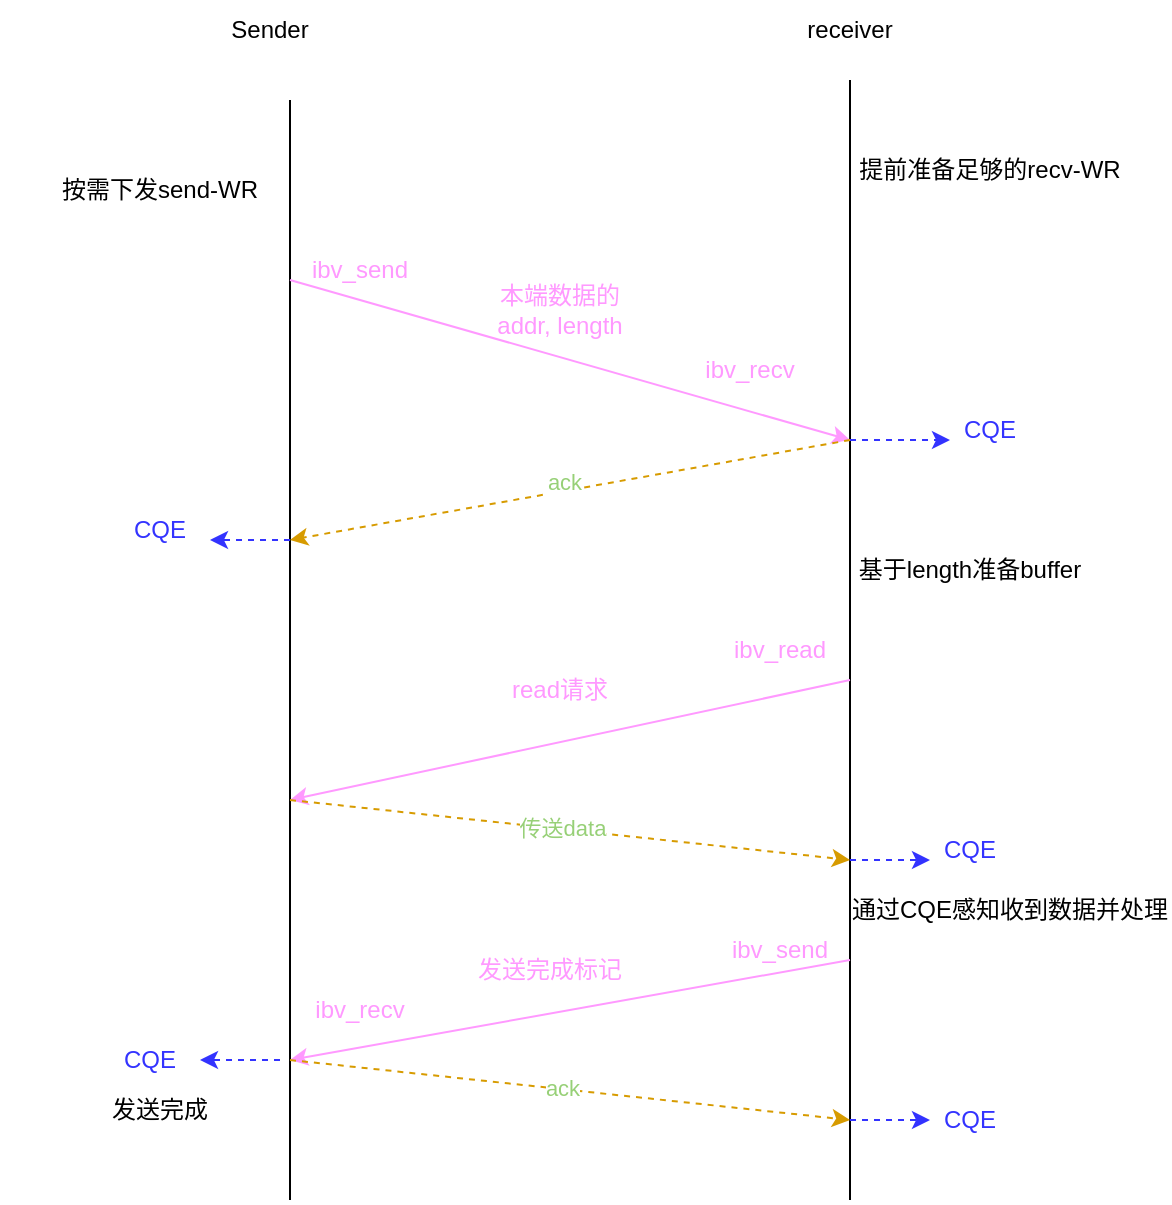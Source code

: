<mxfile version="26.2.12">
  <diagram name="第 1 页" id="kZp7LIrv8hrEPFCoRusW">
    <mxGraphModel dx="1074" dy="668" grid="1" gridSize="10" guides="1" tooltips="1" connect="1" arrows="1" fold="1" page="1" pageScale="1" pageWidth="827" pageHeight="1169" math="0" shadow="0">
      <root>
        <mxCell id="0" />
        <mxCell id="1" parent="0" />
        <mxCell id="ifOpX1Gcw8OjCseSdZbO-2" value="" style="endArrow=none;html=1;rounded=0;" edge="1" parent="1">
          <mxGeometry width="50" height="50" relative="1" as="geometry">
            <mxPoint x="200" y="640" as="sourcePoint" />
            <mxPoint x="200" y="90" as="targetPoint" />
          </mxGeometry>
        </mxCell>
        <mxCell id="ifOpX1Gcw8OjCseSdZbO-3" value="" style="endArrow=none;html=1;rounded=0;" edge="1" parent="1">
          <mxGeometry width="50" height="50" relative="1" as="geometry">
            <mxPoint x="480" y="640" as="sourcePoint" />
            <mxPoint x="480" y="80" as="targetPoint" />
          </mxGeometry>
        </mxCell>
        <mxCell id="ifOpX1Gcw8OjCseSdZbO-4" value="Sender" style="text;html=1;align=center;verticalAlign=middle;whiteSpace=wrap;rounded=0;" vertex="1" parent="1">
          <mxGeometry x="160" y="40" width="60" height="30" as="geometry" />
        </mxCell>
        <mxCell id="ifOpX1Gcw8OjCseSdZbO-6" value="receiver" style="text;html=1;align=center;verticalAlign=middle;whiteSpace=wrap;rounded=0;" vertex="1" parent="1">
          <mxGeometry x="450" y="40" width="60" height="30" as="geometry" />
        </mxCell>
        <mxCell id="ifOpX1Gcw8OjCseSdZbO-7" value="按需下发send-WR" style="text;html=1;align=center;verticalAlign=middle;whiteSpace=wrap;rounded=0;" vertex="1" parent="1">
          <mxGeometry x="80" y="120" width="110" height="30" as="geometry" />
        </mxCell>
        <mxCell id="ifOpX1Gcw8OjCseSdZbO-8" value="提前准备足够的recv-WR" style="text;html=1;align=center;verticalAlign=middle;whiteSpace=wrap;rounded=0;" vertex="1" parent="1">
          <mxGeometry x="470" y="110" width="160" height="30" as="geometry" />
        </mxCell>
        <mxCell id="ifOpX1Gcw8OjCseSdZbO-9" value="" style="endArrow=classic;html=1;rounded=0;strokeColor=#FF99FF;" edge="1" parent="1">
          <mxGeometry width="50" height="50" relative="1" as="geometry">
            <mxPoint x="200" y="180" as="sourcePoint" />
            <mxPoint x="480" y="260" as="targetPoint" />
          </mxGeometry>
        </mxCell>
        <mxCell id="ifOpX1Gcw8OjCseSdZbO-10" value="&lt;font style=&quot;color: rgb(255, 153, 255);&quot;&gt;ibv_send&lt;/font&gt;" style="text;html=1;align=center;verticalAlign=middle;whiteSpace=wrap;rounded=0;" vertex="1" parent="1">
          <mxGeometry x="180" y="160" width="110" height="30" as="geometry" />
        </mxCell>
        <mxCell id="ifOpX1Gcw8OjCseSdZbO-11" value="&lt;font color=&quot;#ff99ff&quot;&gt;本端数据的addr, length&lt;/font&gt;" style="text;html=1;align=center;verticalAlign=middle;whiteSpace=wrap;rounded=0;" vertex="1" parent="1">
          <mxGeometry x="295" y="180" width="80" height="30" as="geometry" />
        </mxCell>
        <mxCell id="ifOpX1Gcw8OjCseSdZbO-12" value="&lt;font style=&quot;color: rgb(255, 153, 255);&quot;&gt;ibv_recv&lt;/font&gt;" style="text;html=1;align=center;verticalAlign=middle;whiteSpace=wrap;rounded=0;" vertex="1" parent="1">
          <mxGeometry x="400" y="210" width="60" height="30" as="geometry" />
        </mxCell>
        <mxCell id="ifOpX1Gcw8OjCseSdZbO-13" value="" style="endArrow=classic;html=1;rounded=0;dashed=1;fillColor=#ffe6cc;strokeColor=#d79b00;" edge="1" parent="1">
          <mxGeometry width="50" height="50" relative="1" as="geometry">
            <mxPoint x="480" y="260" as="sourcePoint" />
            <mxPoint x="200" y="310" as="targetPoint" />
          </mxGeometry>
        </mxCell>
        <mxCell id="ifOpX1Gcw8OjCseSdZbO-32" value="&lt;font style=&quot;color: rgb(151, 208, 119);&quot;&gt;ack&lt;/font&gt;" style="edgeLabel;html=1;align=center;verticalAlign=middle;resizable=0;points=[];" vertex="1" connectable="0" parent="ifOpX1Gcw8OjCseSdZbO-13">
          <mxGeometry x="0.015" y="-5" relative="1" as="geometry">
            <mxPoint as="offset" />
          </mxGeometry>
        </mxCell>
        <mxCell id="ifOpX1Gcw8OjCseSdZbO-14" value="" style="endArrow=classic;html=1;rounded=0;dashed=1;fillColor=#e1d5e7;strokeColor=#3333FF;" edge="1" parent="1">
          <mxGeometry width="50" height="50" relative="1" as="geometry">
            <mxPoint x="480" y="260" as="sourcePoint" />
            <mxPoint x="530" y="260" as="targetPoint" />
          </mxGeometry>
        </mxCell>
        <mxCell id="ifOpX1Gcw8OjCseSdZbO-15" value="&lt;font style=&quot;color: rgb(51, 51, 255);&quot;&gt;CQE&lt;/font&gt;" style="text;html=1;align=center;verticalAlign=middle;whiteSpace=wrap;rounded=0;" vertex="1" parent="1">
          <mxGeometry x="530" y="240" width="40" height="30" as="geometry" />
        </mxCell>
        <mxCell id="ifOpX1Gcw8OjCseSdZbO-16" value="" style="endArrow=classic;html=1;rounded=0;dashed=1;fillColor=#e1d5e7;strokeColor=#3333FF;" edge="1" parent="1">
          <mxGeometry width="50" height="50" relative="1" as="geometry">
            <mxPoint x="200" y="310" as="sourcePoint" />
            <mxPoint x="160" y="310" as="targetPoint" />
          </mxGeometry>
        </mxCell>
        <mxCell id="ifOpX1Gcw8OjCseSdZbO-17" value="&lt;font style=&quot;color: rgb(51, 51, 255);&quot;&gt;CQE&lt;/font&gt;" style="text;html=1;align=center;verticalAlign=middle;whiteSpace=wrap;rounded=0;" vertex="1" parent="1">
          <mxGeometry x="115" y="290" width="40" height="30" as="geometry" />
        </mxCell>
        <mxCell id="ifOpX1Gcw8OjCseSdZbO-20" value="基于length准备buffer" style="text;html=1;align=center;verticalAlign=middle;whiteSpace=wrap;rounded=0;" vertex="1" parent="1">
          <mxGeometry x="460" y="310" width="160" height="30" as="geometry" />
        </mxCell>
        <mxCell id="ifOpX1Gcw8OjCseSdZbO-21" value="" style="endArrow=classic;html=1;rounded=0;strokeColor=#FF99FF;" edge="1" parent="1">
          <mxGeometry width="50" height="50" relative="1" as="geometry">
            <mxPoint x="480" y="380" as="sourcePoint" />
            <mxPoint x="200" y="440" as="targetPoint" />
          </mxGeometry>
        </mxCell>
        <mxCell id="ifOpX1Gcw8OjCseSdZbO-22" value="&lt;font style=&quot;color: rgb(255, 153, 255);&quot;&gt;ibv_read&lt;/font&gt;" style="text;html=1;align=center;verticalAlign=middle;whiteSpace=wrap;rounded=0;" vertex="1" parent="1">
          <mxGeometry x="390" y="350" width="110" height="30" as="geometry" />
        </mxCell>
        <mxCell id="ifOpX1Gcw8OjCseSdZbO-24" style="edgeStyle=orthogonalEdgeStyle;rounded=0;orthogonalLoop=1;jettySize=auto;html=1;exitX=0.5;exitY=1;exitDx=0;exitDy=0;" edge="1" parent="1" source="ifOpX1Gcw8OjCseSdZbO-11" target="ifOpX1Gcw8OjCseSdZbO-11">
          <mxGeometry relative="1" as="geometry" />
        </mxCell>
        <mxCell id="ifOpX1Gcw8OjCseSdZbO-25" value="&lt;font color=&quot;#ff99ff&quot;&gt;read请求&lt;/font&gt;" style="text;html=1;align=center;verticalAlign=middle;whiteSpace=wrap;rounded=0;" vertex="1" parent="1">
          <mxGeometry x="280" y="370" width="110" height="30" as="geometry" />
        </mxCell>
        <mxCell id="ifOpX1Gcw8OjCseSdZbO-26" value="" style="endArrow=classic;html=1;rounded=0;dashed=1;fillColor=#ffe6cc;strokeColor=#d79b00;" edge="1" parent="1">
          <mxGeometry width="50" height="50" relative="1" as="geometry">
            <mxPoint x="200" y="440" as="sourcePoint" />
            <mxPoint x="480" y="470" as="targetPoint" />
          </mxGeometry>
        </mxCell>
        <mxCell id="ifOpX1Gcw8OjCseSdZbO-33" value="&lt;font style=&quot;color: rgb(151, 208, 119);&quot;&gt;传送data&lt;/font&gt;" style="edgeLabel;html=1;align=center;verticalAlign=middle;resizable=0;points=[];" vertex="1" connectable="0" parent="ifOpX1Gcw8OjCseSdZbO-26">
          <mxGeometry x="-0.029" y="1" relative="1" as="geometry">
            <mxPoint as="offset" />
          </mxGeometry>
        </mxCell>
        <mxCell id="ifOpX1Gcw8OjCseSdZbO-28" value="" style="endArrow=classic;html=1;rounded=0;dashed=1;fillColor=#e1d5e7;strokeColor=#3333FF;" edge="1" parent="1">
          <mxGeometry width="50" height="50" relative="1" as="geometry">
            <mxPoint x="480" y="470" as="sourcePoint" />
            <mxPoint x="520" y="470" as="targetPoint" />
          </mxGeometry>
        </mxCell>
        <mxCell id="ifOpX1Gcw8OjCseSdZbO-29" value="&lt;font style=&quot;color: rgb(51, 51, 255);&quot;&gt;CQE&lt;/font&gt;" style="text;html=1;align=center;verticalAlign=middle;whiteSpace=wrap;rounded=0;" vertex="1" parent="1">
          <mxGeometry x="520" y="450" width="40" height="30" as="geometry" />
        </mxCell>
        <mxCell id="ifOpX1Gcw8OjCseSdZbO-34" value="" style="endArrow=classic;html=1;rounded=0;strokeColor=#FF99FF;" edge="1" parent="1">
          <mxGeometry width="50" height="50" relative="1" as="geometry">
            <mxPoint x="480" y="520" as="sourcePoint" />
            <mxPoint x="200" y="570" as="targetPoint" />
          </mxGeometry>
        </mxCell>
        <mxCell id="ifOpX1Gcw8OjCseSdZbO-41" value="" style="endArrow=classic;html=1;rounded=0;dashed=1;fillColor=#e1d5e7;strokeColor=#3333FF;" edge="1" parent="1">
          <mxGeometry width="50" height="50" relative="1" as="geometry">
            <mxPoint x="480" y="600" as="sourcePoint" />
            <mxPoint x="520" y="600" as="targetPoint" />
          </mxGeometry>
        </mxCell>
        <mxCell id="ifOpX1Gcw8OjCseSdZbO-42" value="&lt;font style=&quot;color: rgb(51, 51, 255);&quot;&gt;CQE&lt;/font&gt;" style="text;html=1;align=center;verticalAlign=middle;whiteSpace=wrap;rounded=0;" vertex="1" parent="1">
          <mxGeometry x="520" y="585" width="40" height="30" as="geometry" />
        </mxCell>
        <mxCell id="ifOpX1Gcw8OjCseSdZbO-43" value="" style="endArrow=classic;html=1;rounded=0;dashed=1;fillColor=#e1d5e7;strokeColor=#3333FF;" edge="1" parent="1">
          <mxGeometry width="50" height="50" relative="1" as="geometry">
            <mxPoint x="195" y="570" as="sourcePoint" />
            <mxPoint x="155" y="570" as="targetPoint" />
          </mxGeometry>
        </mxCell>
        <mxCell id="ifOpX1Gcw8OjCseSdZbO-44" value="&lt;font style=&quot;color: rgb(51, 51, 255);&quot;&gt;CQE&lt;/font&gt;" style="text;html=1;align=center;verticalAlign=middle;whiteSpace=wrap;rounded=0;" vertex="1" parent="1">
          <mxGeometry x="110" y="555" width="40" height="30" as="geometry" />
        </mxCell>
        <mxCell id="ifOpX1Gcw8OjCseSdZbO-45" value="通过CQE感知收到数据并处理" style="text;html=1;align=center;verticalAlign=middle;whiteSpace=wrap;rounded=0;" vertex="1" parent="1">
          <mxGeometry x="480" y="480" width="160" height="30" as="geometry" />
        </mxCell>
        <mxCell id="ifOpX1Gcw8OjCseSdZbO-48" value="&lt;font style=&quot;color: rgb(255, 153, 255);&quot;&gt;ibv_send&lt;/font&gt;" style="text;html=1;align=center;verticalAlign=middle;whiteSpace=wrap;rounded=0;" vertex="1" parent="1">
          <mxGeometry x="390" y="500" width="110" height="30" as="geometry" />
        </mxCell>
        <mxCell id="ifOpX1Gcw8OjCseSdZbO-49" value="&lt;font style=&quot;color: rgb(255, 153, 255);&quot;&gt;ibv_recv&lt;/font&gt;" style="text;html=1;align=center;verticalAlign=middle;whiteSpace=wrap;rounded=0;" vertex="1" parent="1">
          <mxGeometry x="205" y="530" width="60" height="30" as="geometry" />
        </mxCell>
        <mxCell id="ifOpX1Gcw8OjCseSdZbO-50" value="&lt;font color=&quot;#ff99ff&quot;&gt;发送完成标记&lt;/font&gt;" style="text;html=1;align=center;verticalAlign=middle;whiteSpace=wrap;rounded=0;" vertex="1" parent="1">
          <mxGeometry x="290" y="510" width="80" height="30" as="geometry" />
        </mxCell>
        <mxCell id="ifOpX1Gcw8OjCseSdZbO-51" value="" style="endArrow=classic;html=1;rounded=0;dashed=1;fillColor=#ffe6cc;strokeColor=#d79b00;" edge="1" parent="1">
          <mxGeometry width="50" height="50" relative="1" as="geometry">
            <mxPoint x="200" y="570" as="sourcePoint" />
            <mxPoint x="480" y="600" as="targetPoint" />
          </mxGeometry>
        </mxCell>
        <mxCell id="ifOpX1Gcw8OjCseSdZbO-52" value="&lt;font style=&quot;color: rgb(151, 208, 119);&quot;&gt;ack&lt;/font&gt;" style="edgeLabel;html=1;align=center;verticalAlign=middle;resizable=0;points=[];" vertex="1" connectable="0" parent="ifOpX1Gcw8OjCseSdZbO-51">
          <mxGeometry x="-0.029" y="1" relative="1" as="geometry">
            <mxPoint as="offset" />
          </mxGeometry>
        </mxCell>
        <mxCell id="ifOpX1Gcw8OjCseSdZbO-53" value="发送完成" style="text;html=1;align=center;verticalAlign=middle;whiteSpace=wrap;rounded=0;" vertex="1" parent="1">
          <mxGeometry x="55" y="580" width="160" height="30" as="geometry" />
        </mxCell>
      </root>
    </mxGraphModel>
  </diagram>
</mxfile>
